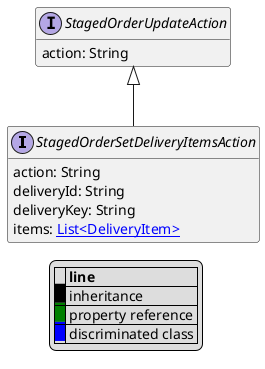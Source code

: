 @startuml

hide empty fields
hide empty methods
legend
|= |= line |
|<back:black>   </back>| inheritance |
|<back:green>   </back>| property reference |
|<back:blue>   </back>| discriminated class |
endlegend
interface StagedOrderSetDeliveryItemsAction [[StagedOrderSetDeliveryItemsAction.svg]] extends StagedOrderUpdateAction {
    action: String
    deliveryId: String
    deliveryKey: String
    items: [[DeliveryItem.svg List<DeliveryItem>]]
}
interface StagedOrderUpdateAction [[StagedOrderUpdateAction.svg]]  {
    action: String
}





@enduml
